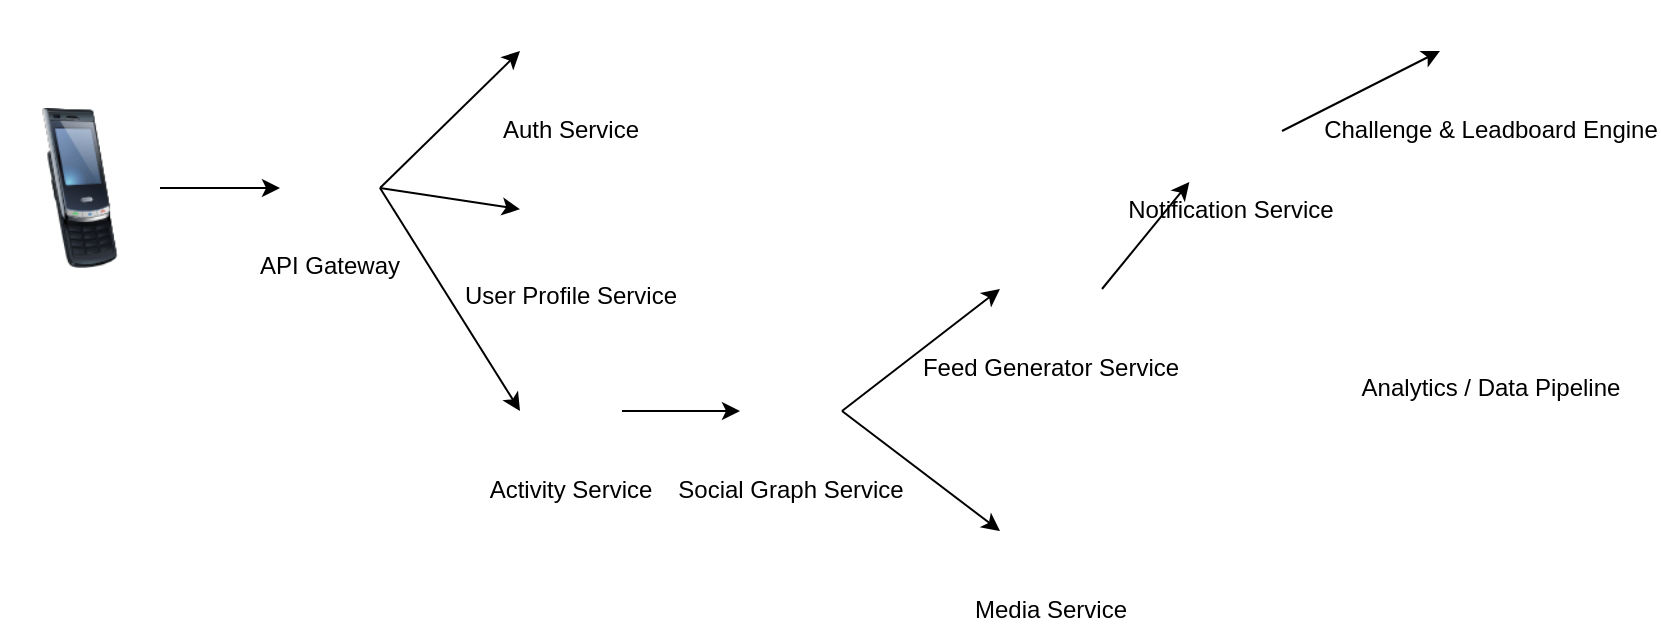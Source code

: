 <mxfile version="27.0.6">
  <diagram name="Page-1" id="20TpZeHbLAgNBTvCsvqe">
    <mxGraphModel dx="1235" dy="709" grid="1" gridSize="10" guides="1" tooltips="1" connect="1" arrows="1" fold="1" page="1" pageScale="1" pageWidth="850" pageHeight="1100" math="0" shadow="0">
      <root>
        <mxCell id="0" />
        <mxCell id="1" parent="0" />
        <mxCell id="ab8k0UaCrqn81Ppzx6OQ-3" value="" style="image;html=1;image=img/lib/clip_art/telecommunication/Cellphone_128x128.png" vertex="1" parent="1">
          <mxGeometry x="10" y="224" width="80" height="80" as="geometry" />
        </mxCell>
        <mxCell id="ab8k0UaCrqn81Ppzx6OQ-4" value="" style="endArrow=classic;html=1;rounded=0;exitX=1;exitY=0.5;exitDx=0;exitDy=0;entryX=0;entryY=0.5;entryDx=0;entryDy=0;" edge="1" parent="1" source="ab8k0UaCrqn81Ppzx6OQ-3" target="ab8k0UaCrqn81Ppzx6OQ-8">
          <mxGeometry width="50" height="50" relative="1" as="geometry">
            <mxPoint x="400" y="390" as="sourcePoint" />
            <mxPoint x="260" y="264" as="targetPoint" />
          </mxGeometry>
        </mxCell>
        <mxCell id="ab8k0UaCrqn81Ppzx6OQ-8" value="API Gateway" style="shape=image;verticalLabelPosition=bottom;labelBackgroundColor=default;verticalAlign=top;aspect=fixed;imageAspect=0;image=https://static.vecteezy.com/system/resources/previews/040/980/892/non_2x/api-integration-icon-line-illustration-vector.jpg;" vertex="1" parent="1">
          <mxGeometry x="150" y="239" width="50" height="50" as="geometry" />
        </mxCell>
        <mxCell id="ab8k0UaCrqn81Ppzx6OQ-10" value="Auth Service" style="shape=image;verticalLabelPosition=bottom;labelBackgroundColor=default;verticalAlign=top;aspect=fixed;imageAspect=0;image=https://w7.pngwing.com/pngs/432/664/png-transparent-computer-icons-service-management-enterprise-resource-planning-services-hand-service-people.png;" vertex="1" parent="1">
          <mxGeometry x="270" y="170" width="51" height="51" as="geometry" />
        </mxCell>
        <mxCell id="ab8k0UaCrqn81Ppzx6OQ-11" value="" style="endArrow=classic;html=1;rounded=0;exitX=1;exitY=0.5;exitDx=0;exitDy=0;entryX=0;entryY=0.5;entryDx=0;entryDy=0;" edge="1" parent="1" source="ab8k0UaCrqn81Ppzx6OQ-8" target="ab8k0UaCrqn81Ppzx6OQ-10">
          <mxGeometry width="50" height="50" relative="1" as="geometry">
            <mxPoint x="400" y="520" as="sourcePoint" />
            <mxPoint x="450" y="470" as="targetPoint" />
          </mxGeometry>
        </mxCell>
        <mxCell id="ab8k0UaCrqn81Ppzx6OQ-13" value="User Profile Service" style="shape=image;verticalLabelPosition=bottom;labelBackgroundColor=default;verticalAlign=top;aspect=fixed;imageAspect=0;image=https://w7.pngwing.com/pngs/432/664/png-transparent-computer-icons-service-management-enterprise-resource-planning-services-hand-service-people.png;" vertex="1" parent="1">
          <mxGeometry x="270" y="253" width="51" height="51" as="geometry" />
        </mxCell>
        <mxCell id="ab8k0UaCrqn81Ppzx6OQ-15" value="Activity Service" style="shape=image;verticalLabelPosition=bottom;labelBackgroundColor=default;verticalAlign=top;aspect=fixed;imageAspect=0;image=https://w7.pngwing.com/pngs/432/664/png-transparent-computer-icons-service-management-enterprise-resource-planning-services-hand-service-people.png;" vertex="1" parent="1">
          <mxGeometry x="270" y="350" width="51" height="51" as="geometry" />
        </mxCell>
        <mxCell id="ab8k0UaCrqn81Ppzx6OQ-17" value="Social Graph Service" style="shape=image;verticalLabelPosition=bottom;labelBackgroundColor=default;verticalAlign=top;aspect=fixed;imageAspect=0;image=https://w7.pngwing.com/pngs/432/664/png-transparent-computer-icons-service-management-enterprise-resource-planning-services-hand-service-people.png;" vertex="1" parent="1">
          <mxGeometry x="380" y="350" width="51" height="51" as="geometry" />
        </mxCell>
        <mxCell id="ab8k0UaCrqn81Ppzx6OQ-19" value="" style="endArrow=classic;html=1;rounded=0;exitX=1;exitY=0.5;exitDx=0;exitDy=0;" edge="1" parent="1" source="ab8k0UaCrqn81Ppzx6OQ-8" target="ab8k0UaCrqn81Ppzx6OQ-13">
          <mxGeometry width="50" height="50" relative="1" as="geometry">
            <mxPoint x="210" y="298" as="sourcePoint" />
            <mxPoint x="280" y="240" as="targetPoint" />
          </mxGeometry>
        </mxCell>
        <mxCell id="ab8k0UaCrqn81Ppzx6OQ-20" value="" style="endArrow=classic;html=1;rounded=0;entryX=0;entryY=0.5;entryDx=0;entryDy=0;exitX=1;exitY=0.5;exitDx=0;exitDy=0;" edge="1" parent="1" source="ab8k0UaCrqn81Ppzx6OQ-8" target="ab8k0UaCrqn81Ppzx6OQ-15">
          <mxGeometry width="50" height="50" relative="1" as="geometry">
            <mxPoint x="200" y="260" as="sourcePoint" />
            <mxPoint x="290" y="271" as="targetPoint" />
          </mxGeometry>
        </mxCell>
        <mxCell id="ab8k0UaCrqn81Ppzx6OQ-21" value="" style="endArrow=classic;html=1;rounded=0;entryX=0;entryY=0.5;entryDx=0;entryDy=0;exitX=1;exitY=0.5;exitDx=0;exitDy=0;" edge="1" parent="1" source="ab8k0UaCrqn81Ppzx6OQ-15" target="ab8k0UaCrqn81Ppzx6OQ-17">
          <mxGeometry width="50" height="50" relative="1" as="geometry">
            <mxPoint x="240" y="310" as="sourcePoint" />
            <mxPoint x="310" y="396" as="targetPoint" />
          </mxGeometry>
        </mxCell>
        <mxCell id="ab8k0UaCrqn81Ppzx6OQ-22" value="Feed Generator Service" style="shape=image;verticalLabelPosition=bottom;labelBackgroundColor=default;verticalAlign=top;aspect=fixed;imageAspect=0;image=https://w7.pngwing.com/pngs/432/664/png-transparent-computer-icons-service-management-enterprise-resource-planning-services-hand-service-people.png;" vertex="1" parent="1">
          <mxGeometry x="510" y="289" width="51" height="51" as="geometry" />
        </mxCell>
        <mxCell id="ab8k0UaCrqn81Ppzx6OQ-24" value="Media Service" style="shape=image;verticalLabelPosition=bottom;labelBackgroundColor=default;verticalAlign=top;aspect=fixed;imageAspect=0;image=https://w7.pngwing.com/pngs/432/664/png-transparent-computer-icons-service-management-enterprise-resource-planning-services-hand-service-people.png;" vertex="1" parent="1">
          <mxGeometry x="510" y="410" width="51" height="51" as="geometry" />
        </mxCell>
        <mxCell id="ab8k0UaCrqn81Ppzx6OQ-25" value="Notification Service" style="shape=image;verticalLabelPosition=bottom;labelBackgroundColor=default;verticalAlign=top;aspect=fixed;imageAspect=0;image=https://w7.pngwing.com/pngs/432/664/png-transparent-computer-icons-service-management-enterprise-resource-planning-services-hand-service-people.png;" vertex="1" parent="1">
          <mxGeometry x="600" y="210" width="51" height="51" as="geometry" />
        </mxCell>
        <mxCell id="ab8k0UaCrqn81Ppzx6OQ-28" value="" style="endArrow=classic;html=1;rounded=0;entryX=0;entryY=0.5;entryDx=0;entryDy=0;exitX=1;exitY=0.5;exitDx=0;exitDy=0;" edge="1" parent="1" source="ab8k0UaCrqn81Ppzx6OQ-17" target="ab8k0UaCrqn81Ppzx6OQ-22">
          <mxGeometry width="50" height="50" relative="1" as="geometry">
            <mxPoint x="340" y="350" as="sourcePoint" />
            <mxPoint x="449" y="350" as="targetPoint" />
          </mxGeometry>
        </mxCell>
        <mxCell id="ab8k0UaCrqn81Ppzx6OQ-29" value="" style="endArrow=classic;html=1;rounded=0;entryX=0;entryY=0.5;entryDx=0;entryDy=0;exitX=1;exitY=0.5;exitDx=0;exitDy=0;" edge="1" parent="1" source="ab8k0UaCrqn81Ppzx6OQ-17" target="ab8k0UaCrqn81Ppzx6OQ-24">
          <mxGeometry width="50" height="50" relative="1" as="geometry">
            <mxPoint x="490" y="431" as="sourcePoint" />
            <mxPoint x="549" y="380" as="targetPoint" />
          </mxGeometry>
        </mxCell>
        <mxCell id="ab8k0UaCrqn81Ppzx6OQ-30" value="" style="endArrow=classic;html=1;rounded=0;exitX=1;exitY=0.5;exitDx=0;exitDy=0;" edge="1" parent="1" source="ab8k0UaCrqn81Ppzx6OQ-22" target="ab8k0UaCrqn81Ppzx6OQ-25">
          <mxGeometry width="50" height="50" relative="1" as="geometry">
            <mxPoint x="530" y="500" as="sourcePoint" />
            <mxPoint x="589" y="566" as="targetPoint" />
          </mxGeometry>
        </mxCell>
        <mxCell id="ab8k0UaCrqn81Ppzx6OQ-32" value="Challenge &amp; Leadboard Engine" style="shape=image;verticalLabelPosition=bottom;labelBackgroundColor=default;verticalAlign=top;aspect=fixed;imageAspect=0;image=https://w7.pngwing.com/pngs/432/664/png-transparent-computer-icons-service-management-enterprise-resource-planning-services-hand-service-people.png;" vertex="1" parent="1">
          <mxGeometry x="730" y="170" width="51" height="51" as="geometry" />
        </mxCell>
        <mxCell id="ab8k0UaCrqn81Ppzx6OQ-34" value="" style="endArrow=classic;html=1;rounded=0;exitX=1;exitY=0.5;exitDx=0;exitDy=0;entryX=0;entryY=0.5;entryDx=0;entryDy=0;" edge="1" parent="1" source="ab8k0UaCrqn81Ppzx6OQ-25" target="ab8k0UaCrqn81Ppzx6OQ-32">
          <mxGeometry width="50" height="50" relative="1" as="geometry">
            <mxPoint x="580" y="344" as="sourcePoint" />
            <mxPoint x="624" y="290" as="targetPoint" />
          </mxGeometry>
        </mxCell>
        <mxCell id="ab8k0UaCrqn81Ppzx6OQ-35" value="Analytics / Data Pipeline" style="shape=image;verticalLabelPosition=bottom;labelBackgroundColor=default;verticalAlign=top;aspect=fixed;imageAspect=0;image=https://w7.pngwing.com/pngs/432/664/png-transparent-computer-icons-service-management-enterprise-resource-planning-services-hand-service-people.png;" vertex="1" parent="1">
          <mxGeometry x="730" y="299" width="51" height="51" as="geometry" />
        </mxCell>
      </root>
    </mxGraphModel>
  </diagram>
</mxfile>
